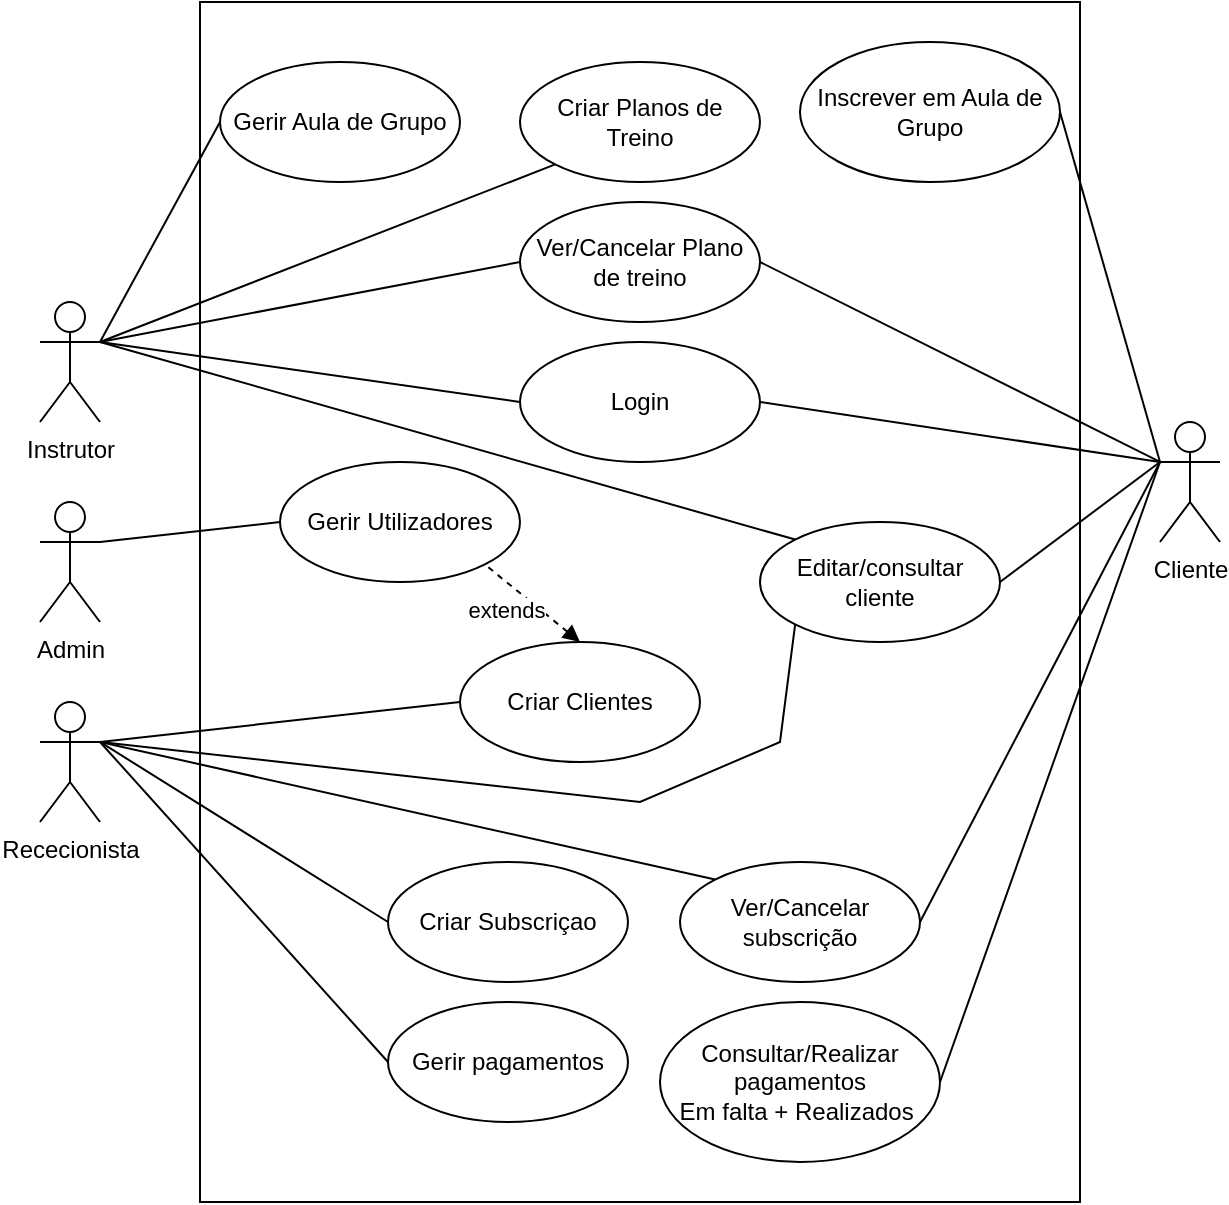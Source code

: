 <mxfile version="20.3.0" type="device"><diagram id="HNUEdEJ5aehtlCE_Zmtm" name="Página-1"><mxGraphModel dx="1185" dy="714" grid="1" gridSize="10" guides="1" tooltips="1" connect="1" arrows="1" fold="1" page="1" pageScale="1" pageWidth="827" pageHeight="1169" math="0" shadow="0"><root><mxCell id="0"/><mxCell id="1" parent="0"/><mxCell id="lqaTqBwFX0-cCKCCqKiR-2" value="" style="rounded=0;whiteSpace=wrap;html=1;fillColor=default;" parent="1" vertex="1"><mxGeometry x="220" y="80" width="440" height="600" as="geometry"/></mxCell><mxCell id="X_kUH_Cndun0N5pejyyc-6" style="rounded=0;orthogonalLoop=1;jettySize=auto;html=1;entryX=0;entryY=0.5;entryDx=0;entryDy=0;startArrow=none;startFill=0;endArrow=none;endFill=0;exitX=1;exitY=0.333;exitDx=0;exitDy=0;exitPerimeter=0;" edge="1" parent="1" source="lqaTqBwFX0-cCKCCqKiR-3" target="lqaTqBwFX0-cCKCCqKiR-9"><mxGeometry relative="1" as="geometry"/></mxCell><mxCell id="X_kUH_Cndun0N5pejyyc-12" style="edgeStyle=none;rounded=0;orthogonalLoop=1;jettySize=auto;html=1;entryX=0;entryY=0.5;entryDx=0;entryDy=0;startArrow=none;startFill=0;endArrow=none;endFill=0;exitX=1;exitY=0.333;exitDx=0;exitDy=0;exitPerimeter=0;" edge="1" parent="1" source="lqaTqBwFX0-cCKCCqKiR-3" target="lqaTqBwFX0-cCKCCqKiR-6"><mxGeometry relative="1" as="geometry"/></mxCell><mxCell id="X_kUH_Cndun0N5pejyyc-18" style="edgeStyle=none;rounded=0;orthogonalLoop=1;jettySize=auto;html=1;entryX=0;entryY=1;entryDx=0;entryDy=0;startArrow=none;startFill=0;endArrow=none;endFill=0;exitX=1;exitY=0.333;exitDx=0;exitDy=0;exitPerimeter=0;" edge="1" parent="1" source="lqaTqBwFX0-cCKCCqKiR-3" target="X_kUH_Cndun0N5pejyyc-17"><mxGeometry relative="1" as="geometry"/></mxCell><mxCell id="X_kUH_Cndun0N5pejyyc-20" style="edgeStyle=none;rounded=0;orthogonalLoop=1;jettySize=auto;html=1;entryX=0;entryY=0.5;entryDx=0;entryDy=0;startArrow=none;startFill=0;endArrow=none;endFill=0;exitX=1;exitY=0.333;exitDx=0;exitDy=0;exitPerimeter=0;" edge="1" parent="1" source="lqaTqBwFX0-cCKCCqKiR-3" target="X_kUH_Cndun0N5pejyyc-16"><mxGeometry relative="1" as="geometry"/></mxCell><mxCell id="X_kUH_Cndun0N5pejyyc-26" style="edgeStyle=none;rounded=0;orthogonalLoop=1;jettySize=auto;html=1;entryX=0;entryY=0;entryDx=0;entryDy=0;startArrow=none;startFill=0;endArrow=none;endFill=0;exitX=1;exitY=0.333;exitDx=0;exitDy=0;exitPerimeter=0;" edge="1" parent="1" source="lqaTqBwFX0-cCKCCqKiR-3" target="X_kUH_Cndun0N5pejyyc-25"><mxGeometry relative="1" as="geometry"/></mxCell><mxCell id="lqaTqBwFX0-cCKCCqKiR-3" value="Instrutor" style="shape=umlActor;verticalLabelPosition=bottom;verticalAlign=top;html=1;outlineConnect=0;" parent="1" vertex="1"><mxGeometry x="140" y="230" width="30" height="60" as="geometry"/></mxCell><mxCell id="X_kUH_Cndun0N5pejyyc-3" style="rounded=0;orthogonalLoop=1;jettySize=auto;html=1;entryX=0;entryY=0.5;entryDx=0;entryDy=0;startArrow=none;startFill=0;endArrow=none;endFill=0;exitX=1;exitY=0.333;exitDx=0;exitDy=0;exitPerimeter=0;" edge="1" parent="1" source="lqaTqBwFX0-cCKCCqKiR-4" target="lqaTqBwFX0-cCKCCqKiR-13"><mxGeometry relative="1" as="geometry"/></mxCell><mxCell id="X_kUH_Cndun0N5pejyyc-8" style="edgeStyle=none;rounded=0;orthogonalLoop=1;jettySize=auto;html=1;entryX=0;entryY=0;entryDx=0;entryDy=0;startArrow=none;startFill=0;endArrow=none;endFill=0;exitX=1;exitY=0.333;exitDx=0;exitDy=0;exitPerimeter=0;" edge="1" parent="1" source="lqaTqBwFX0-cCKCCqKiR-4" target="lqaTqBwFX0-cCKCCqKiR-11"><mxGeometry relative="1" as="geometry"><Array as="points"/></mxGeometry></mxCell><mxCell id="X_kUH_Cndun0N5pejyyc-10" style="edgeStyle=none;rounded=0;orthogonalLoop=1;jettySize=auto;html=1;entryX=0;entryY=0.5;entryDx=0;entryDy=0;startArrow=none;startFill=0;endArrow=none;endFill=0;exitX=1;exitY=0.333;exitDx=0;exitDy=0;exitPerimeter=0;" edge="1" parent="1" source="lqaTqBwFX0-cCKCCqKiR-4" target="lqaTqBwFX0-cCKCCqKiR-7"><mxGeometry relative="1" as="geometry"/></mxCell><mxCell id="X_kUH_Cndun0N5pejyyc-15" style="edgeStyle=none;rounded=0;orthogonalLoop=1;jettySize=auto;html=1;entryX=0;entryY=0.5;entryDx=0;entryDy=0;startArrow=none;startFill=0;endArrow=none;endFill=0;exitX=1;exitY=0.333;exitDx=0;exitDy=0;exitPerimeter=0;" edge="1" parent="1" source="lqaTqBwFX0-cCKCCqKiR-4" target="X_kUH_Cndun0N5pejyyc-14"><mxGeometry relative="1" as="geometry"/></mxCell><mxCell id="X_kUH_Cndun0N5pejyyc-28" style="edgeStyle=none;rounded=0;orthogonalLoop=1;jettySize=auto;html=1;entryX=0;entryY=1;entryDx=0;entryDy=0;startArrow=none;startFill=0;endArrow=none;endFill=0;exitX=1;exitY=0.333;exitDx=0;exitDy=0;exitPerimeter=0;" edge="1" parent="1" source="lqaTqBwFX0-cCKCCqKiR-4" target="X_kUH_Cndun0N5pejyyc-25"><mxGeometry relative="1" as="geometry"><Array as="points"><mxPoint x="440" y="480"/><mxPoint x="510" y="450"/></Array></mxGeometry></mxCell><mxCell id="lqaTqBwFX0-cCKCCqKiR-4" value="Rececionista" style="shape=umlActor;verticalLabelPosition=bottom;verticalAlign=top;html=1;outlineConnect=0;" parent="1" vertex="1"><mxGeometry x="140" y="430" width="30" height="60" as="geometry"/></mxCell><mxCell id="X_kUH_Cndun0N5pejyyc-5" style="edgeStyle=none;rounded=0;orthogonalLoop=1;jettySize=auto;html=1;entryX=1;entryY=0.5;entryDx=0;entryDy=0;startArrow=none;startFill=0;endArrow=none;endFill=0;exitX=0;exitY=0.333;exitDx=0;exitDy=0;exitPerimeter=0;" edge="1" parent="1" source="lqaTqBwFX0-cCKCCqKiR-5" target="lqaTqBwFX0-cCKCCqKiR-10"><mxGeometry relative="1" as="geometry"/></mxCell><mxCell id="X_kUH_Cndun0N5pejyyc-7" style="edgeStyle=none;rounded=0;orthogonalLoop=1;jettySize=auto;html=1;entryX=1;entryY=0.5;entryDx=0;entryDy=0;startArrow=none;startFill=0;endArrow=none;endFill=0;exitX=0;exitY=0.333;exitDx=0;exitDy=0;exitPerimeter=0;" edge="1" parent="1" source="lqaTqBwFX0-cCKCCqKiR-5" target="lqaTqBwFX0-cCKCCqKiR-11"><mxGeometry relative="1" as="geometry"/></mxCell><mxCell id="X_kUH_Cndun0N5pejyyc-9" style="edgeStyle=none;rounded=0;orthogonalLoop=1;jettySize=auto;html=1;entryX=1;entryY=0.5;entryDx=0;entryDy=0;startArrow=none;startFill=0;endArrow=none;endFill=0;exitX=0;exitY=0.333;exitDx=0;exitDy=0;exitPerimeter=0;" edge="1" parent="1" source="lqaTqBwFX0-cCKCCqKiR-5" target="lqaTqBwFX0-cCKCCqKiR-12"><mxGeometry relative="1" as="geometry"/></mxCell><mxCell id="X_kUH_Cndun0N5pejyyc-13" style="edgeStyle=none;rounded=0;orthogonalLoop=1;jettySize=auto;html=1;entryX=1;entryY=0.5;entryDx=0;entryDy=0;startArrow=none;startFill=0;endArrow=none;endFill=0;exitX=0;exitY=0.333;exitDx=0;exitDy=0;exitPerimeter=0;" edge="1" parent="1" source="lqaTqBwFX0-cCKCCqKiR-5" target="lqaTqBwFX0-cCKCCqKiR-6"><mxGeometry relative="1" as="geometry"/></mxCell><mxCell id="X_kUH_Cndun0N5pejyyc-19" style="edgeStyle=none;rounded=0;orthogonalLoop=1;jettySize=auto;html=1;entryX=1;entryY=0.5;entryDx=0;entryDy=0;startArrow=none;startFill=0;endArrow=none;endFill=0;exitX=0;exitY=0.333;exitDx=0;exitDy=0;exitPerimeter=0;" edge="1" parent="1" source="lqaTqBwFX0-cCKCCqKiR-5" target="X_kUH_Cndun0N5pejyyc-16"><mxGeometry relative="1" as="geometry"/></mxCell><mxCell id="X_kUH_Cndun0N5pejyyc-27" style="edgeStyle=none;rounded=0;orthogonalLoop=1;jettySize=auto;html=1;entryX=1;entryY=0.5;entryDx=0;entryDy=0;startArrow=none;startFill=0;endArrow=none;endFill=0;exitX=0;exitY=0.333;exitDx=0;exitDy=0;exitPerimeter=0;" edge="1" parent="1" source="lqaTqBwFX0-cCKCCqKiR-5" target="X_kUH_Cndun0N5pejyyc-25"><mxGeometry relative="1" as="geometry"/></mxCell><mxCell id="lqaTqBwFX0-cCKCCqKiR-5" value="Cliente" style="shape=umlActor;verticalLabelPosition=bottom;verticalAlign=top;html=1;outlineConnect=0;" parent="1" vertex="1"><mxGeometry x="700" y="290" width="30" height="60" as="geometry"/></mxCell><mxCell id="lqaTqBwFX0-cCKCCqKiR-6" value="Login" style="ellipse;whiteSpace=wrap;html=1;fillColor=default;" parent="1" vertex="1"><mxGeometry x="380" y="250" width="120" height="60" as="geometry"/></mxCell><mxCell id="lqaTqBwFX0-cCKCCqKiR-7" value="Gerir pagamentos" style="ellipse;whiteSpace=wrap;html=1;fillColor=default;" parent="1" vertex="1"><mxGeometry x="314" y="580" width="120" height="60" as="geometry"/></mxCell><mxCell id="lqaTqBwFX0-cCKCCqKiR-8" value="Gerir Utilizadores" style="ellipse;whiteSpace=wrap;html=1;fillColor=default;" parent="1" vertex="1"><mxGeometry x="260" y="310" width="120" height="60" as="geometry"/></mxCell><mxCell id="lqaTqBwFX0-cCKCCqKiR-9" value="Gerir Aula de Grupo" style="ellipse;whiteSpace=wrap;html=1;fillColor=default;" parent="1" vertex="1"><mxGeometry x="230" y="110" width="120" height="60" as="geometry"/></mxCell><mxCell id="lqaTqBwFX0-cCKCCqKiR-10" value="Inscrever em Aula de Grupo" style="ellipse;whiteSpace=wrap;html=1;fillColor=default;" parent="1" vertex="1"><mxGeometry x="520" y="100" width="130" height="70" as="geometry"/></mxCell><mxCell id="lqaTqBwFX0-cCKCCqKiR-11" value="Ver/Cancelar subscrição" style="ellipse;whiteSpace=wrap;html=1;fillColor=default;" parent="1" vertex="1"><mxGeometry x="460" y="510" width="120" height="60" as="geometry"/></mxCell><mxCell id="lqaTqBwFX0-cCKCCqKiR-12" value="Consultar/Realizar pagamentos&lt;br&gt;Em falta + Realizados&amp;nbsp;" style="ellipse;whiteSpace=wrap;html=1;fillColor=default;" parent="1" vertex="1"><mxGeometry x="450" y="580" width="140" height="80" as="geometry"/></mxCell><mxCell id="lqaTqBwFX0-cCKCCqKiR-13" value="Criar Clientes" style="ellipse;whiteSpace=wrap;html=1;fillColor=default;" parent="1" vertex="1"><mxGeometry x="350" y="400" width="120" height="60" as="geometry"/></mxCell><mxCell id="X_kUH_Cndun0N5pejyyc-1" value="" style="endArrow=none;dashed=1;html=1;rounded=0;exitX=0.5;exitY=0;exitDx=0;exitDy=0;entryX=1;entryY=1;entryDx=0;entryDy=0;endFill=0;startArrow=block;startFill=1;" edge="1" parent="1" source="lqaTqBwFX0-cCKCCqKiR-13" target="lqaTqBwFX0-cCKCCqKiR-8"><mxGeometry width="50" height="50" relative="1" as="geometry"><mxPoint x="390" y="300" as="sourcePoint"/><mxPoint x="440" y="250" as="targetPoint"/></mxGeometry></mxCell><mxCell id="X_kUH_Cndun0N5pejyyc-2" value="extends" style="edgeLabel;html=1;align=center;verticalAlign=middle;resizable=0;points=[];" vertex="1" connectable="0" parent="X_kUH_Cndun0N5pejyyc-1"><mxGeometry x="0.267" y="-1" relative="1" as="geometry"><mxPoint x="-8" y="9" as="offset"/></mxGeometry></mxCell><mxCell id="X_kUH_Cndun0N5pejyyc-14" value="Criar Subscriçao" style="ellipse;whiteSpace=wrap;html=1;fillColor=default;" vertex="1" parent="1"><mxGeometry x="314" y="510" width="120" height="60" as="geometry"/></mxCell><mxCell id="X_kUH_Cndun0N5pejyyc-16" value="Ver/Cancelar Plano de treino" style="ellipse;whiteSpace=wrap;html=1;fillColor=default;" vertex="1" parent="1"><mxGeometry x="380" y="180" width="120" height="60" as="geometry"/></mxCell><mxCell id="X_kUH_Cndun0N5pejyyc-17" value="Criar Planos de Treino" style="ellipse;whiteSpace=wrap;html=1;fillColor=default;" vertex="1" parent="1"><mxGeometry x="380" y="110" width="120" height="60" as="geometry"/></mxCell><mxCell id="X_kUH_Cndun0N5pejyyc-24" style="edgeStyle=none;rounded=0;orthogonalLoop=1;jettySize=auto;html=1;entryX=0;entryY=0.5;entryDx=0;entryDy=0;startArrow=none;startFill=0;endArrow=none;endFill=0;exitX=1;exitY=0.333;exitDx=0;exitDy=0;exitPerimeter=0;" edge="1" parent="1" source="X_kUH_Cndun0N5pejyyc-23" target="lqaTqBwFX0-cCKCCqKiR-8"><mxGeometry relative="1" as="geometry"/></mxCell><mxCell id="X_kUH_Cndun0N5pejyyc-23" value="Admin" style="shape=umlActor;verticalLabelPosition=bottom;verticalAlign=top;html=1;outlineConnect=0;" vertex="1" parent="1"><mxGeometry x="140" y="330" width="30" height="60" as="geometry"/></mxCell><mxCell id="X_kUH_Cndun0N5pejyyc-25" value="Editar/consultar cliente" style="ellipse;whiteSpace=wrap;html=1;fillColor=default;" vertex="1" parent="1"><mxGeometry x="500" y="340" width="120" height="60" as="geometry"/></mxCell></root></mxGraphModel></diagram></mxfile>
